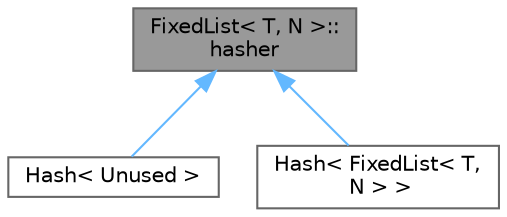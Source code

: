 digraph "FixedList&lt; T, N &gt;::hasher"
{
 // LATEX_PDF_SIZE
  bgcolor="transparent";
  edge [fontname=Helvetica,fontsize=10,labelfontname=Helvetica,labelfontsize=10];
  node [fontname=Helvetica,fontsize=10,shape=box,height=0.2,width=0.4];
  Node1 [id="Node000001",label="FixedList\< T, N \>::\lhasher",height=0.2,width=0.4,color="gray40", fillcolor="grey60", style="filled", fontcolor="black",tooltip=" "];
  Node1 -> Node2 [id="edge1_Node000001_Node000002",dir="back",color="steelblue1",style="solid",tooltip=" "];
  Node2 [id="Node000002",label="Hash\< Unused \>",height=0.2,width=0.4,color="gray40", fillcolor="white", style="filled",URL="$structFoam_1_1FixedList_1_1Hash.html",tooltip=" "];
  Node1 -> Node3 [id="edge2_Node000001_Node000003",dir="back",color="steelblue1",style="solid",tooltip=" "];
  Node3 [id="Node000003",label="Hash\< FixedList\< T,\l N \> \>",height=0.2,width=0.4,color="gray40", fillcolor="white", style="filled",URL="$structFoam_1_1Hash_3_01FixedList_3_01T_00_01N_01_4_01_4.html",tooltip=" "];
}
